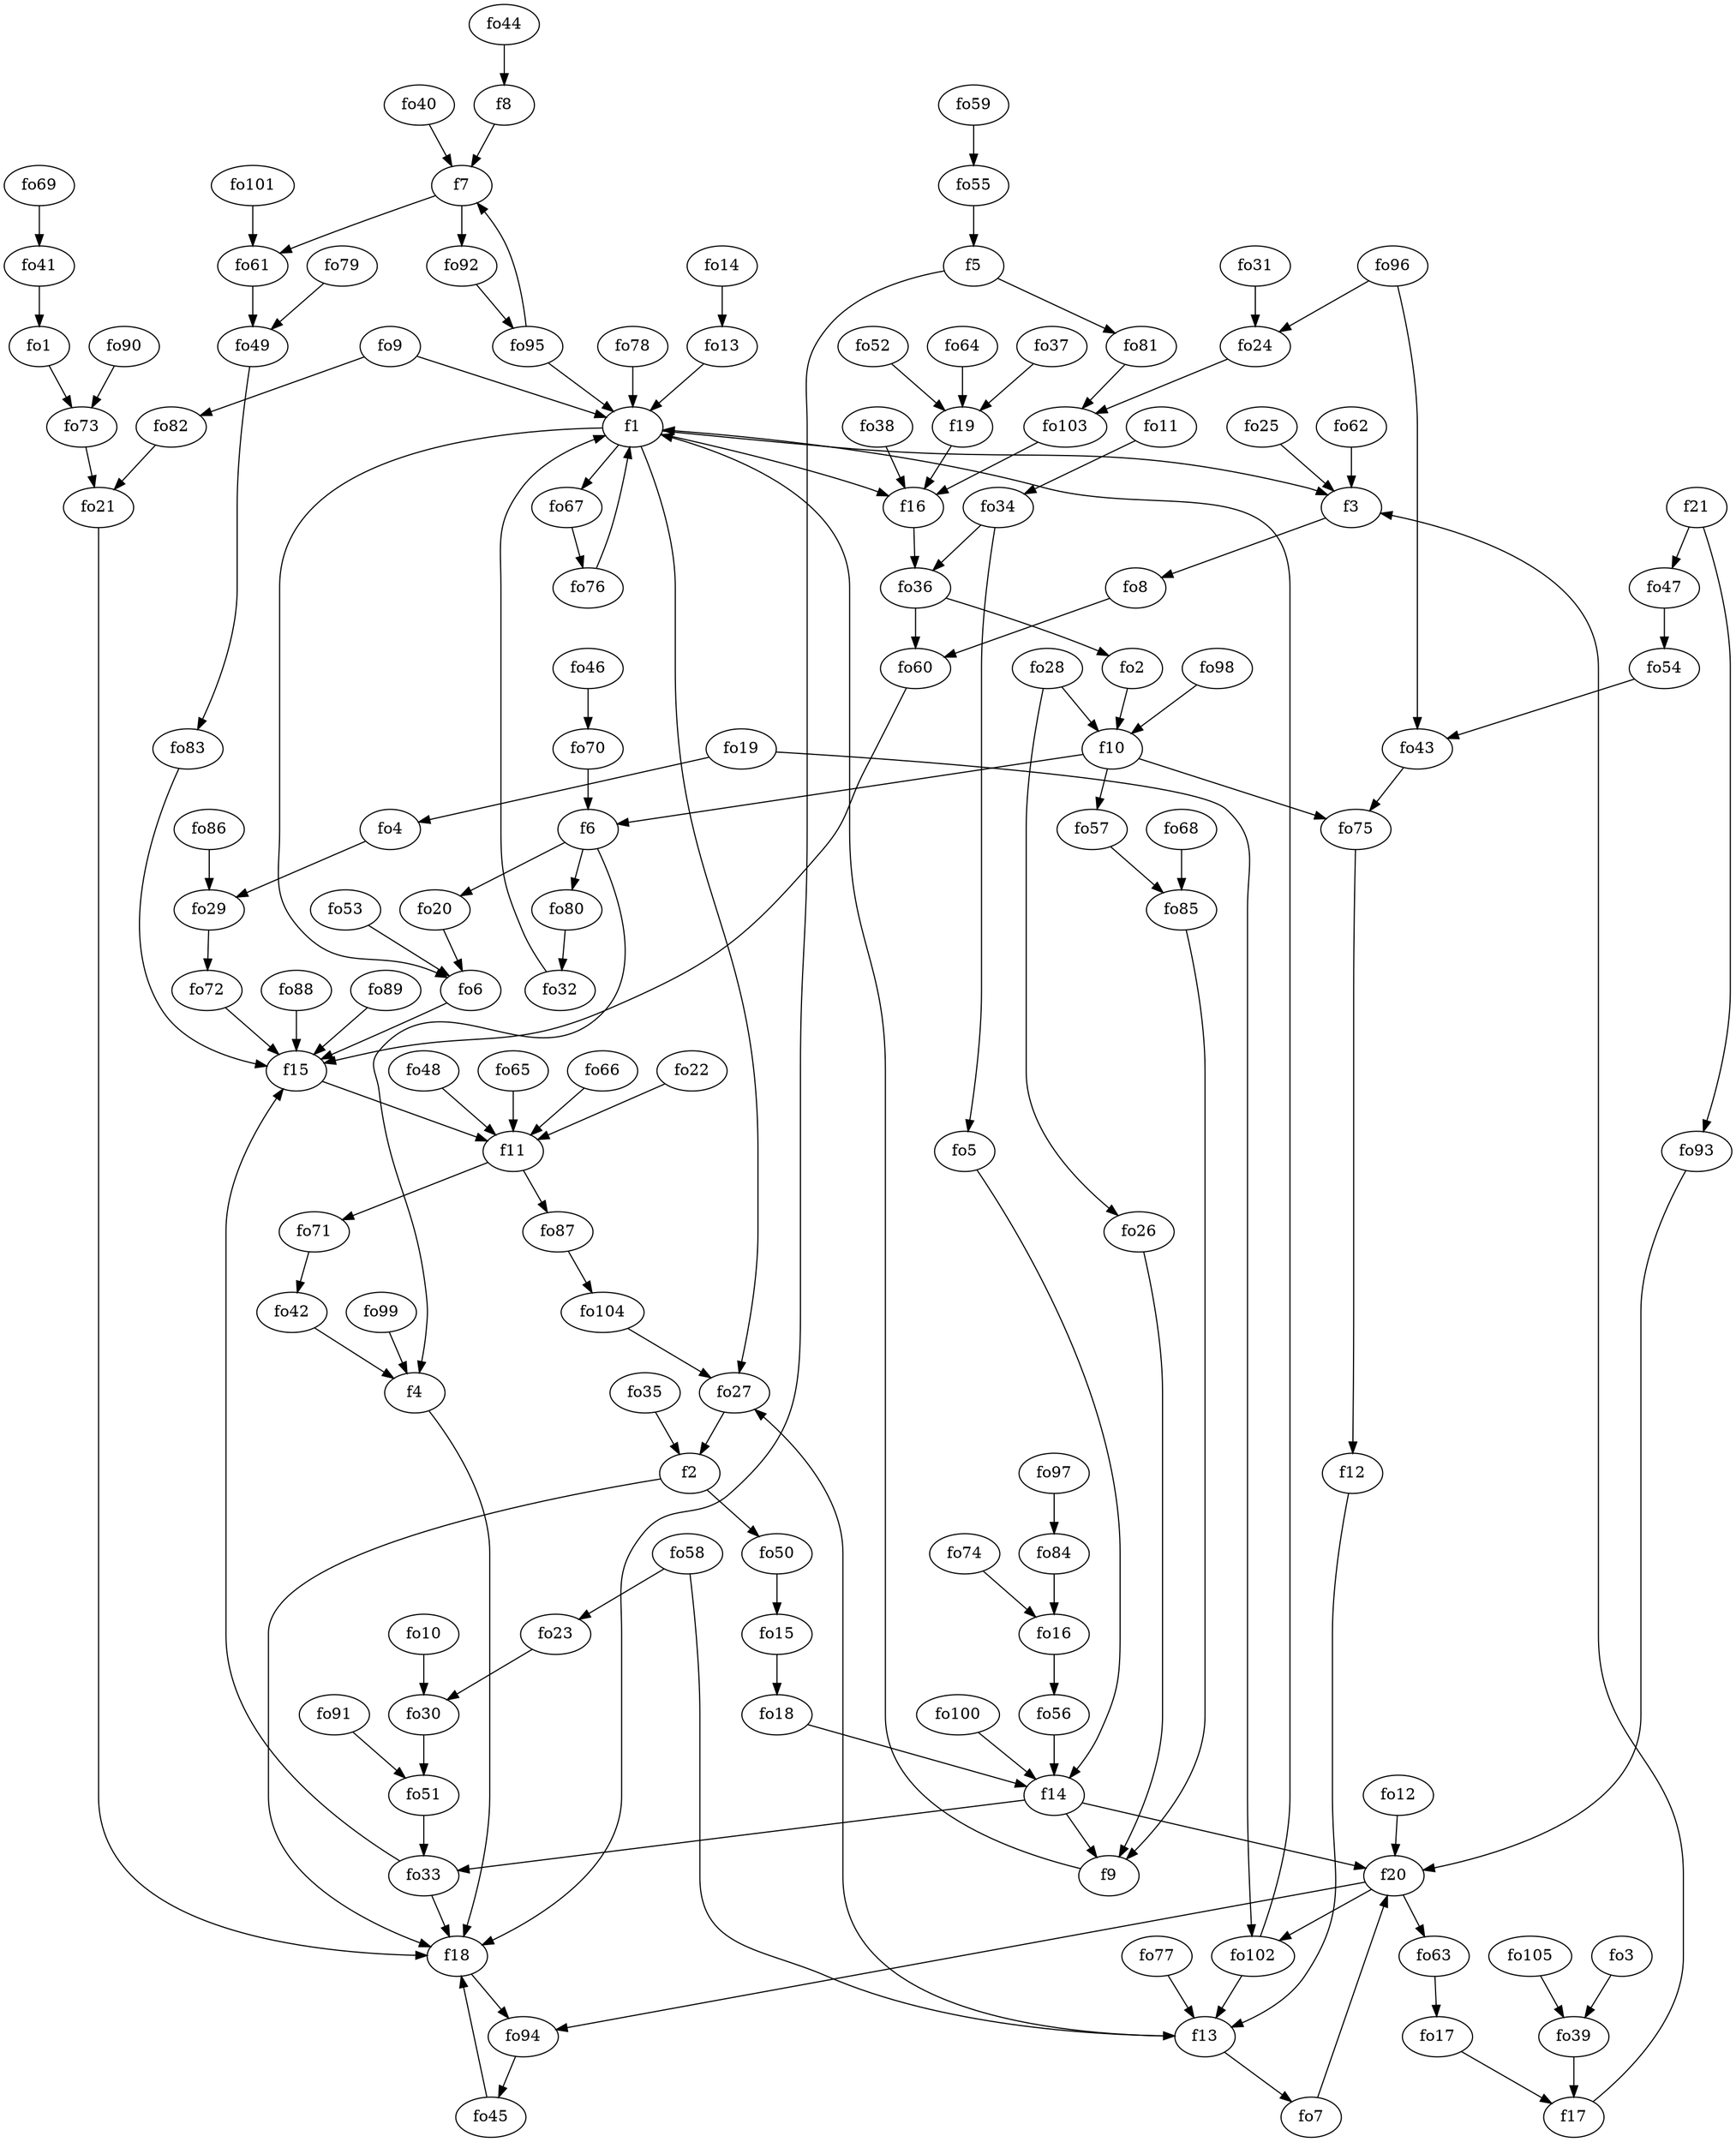 strict digraph  {
f1;
f2;
f3;
f4;
f5;
f6;
f7;
f8;
f9;
f10;
f11;
f12;
f13;
f14;
f15;
f16;
f17;
f18;
f19;
f20;
f21;
fo1;
fo2;
fo3;
fo4;
fo5;
fo6;
fo7;
fo8;
fo9;
fo10;
fo11;
fo12;
fo13;
fo14;
fo15;
fo16;
fo17;
fo18;
fo19;
fo20;
fo21;
fo22;
fo23;
fo24;
fo25;
fo26;
fo27;
fo28;
fo29;
fo30;
fo31;
fo32;
fo33;
fo34;
fo35;
fo36;
fo37;
fo38;
fo39;
fo40;
fo41;
fo42;
fo43;
fo44;
fo45;
fo46;
fo47;
fo48;
fo49;
fo50;
fo51;
fo52;
fo53;
fo54;
fo55;
fo56;
fo57;
fo58;
fo59;
fo60;
fo61;
fo62;
fo63;
fo64;
fo65;
fo66;
fo67;
fo68;
fo69;
fo70;
fo71;
fo72;
fo73;
fo74;
fo75;
fo76;
fo77;
fo78;
fo79;
fo80;
fo81;
fo82;
fo83;
fo84;
fo85;
fo86;
fo87;
fo88;
fo89;
fo90;
fo91;
fo92;
fo93;
fo94;
fo95;
fo96;
fo97;
fo98;
fo99;
fo100;
fo101;
fo102;
fo103;
fo104;
fo105;
f1 -> f3  [weight=2];
f1 -> fo27  [weight=2];
f1 -> f16  [weight=2];
f1 -> fo67  [weight=2];
f1 -> fo6  [weight=2];
f2 -> fo50  [weight=2];
f2 -> f18  [weight=2];
f3 -> fo8  [weight=2];
f4 -> f18  [weight=2];
f5 -> f18  [weight=2];
f5 -> fo81  [weight=2];
f6 -> fo20  [weight=2];
f6 -> f4  [weight=2];
f6 -> fo80  [weight=2];
f7 -> fo61  [weight=2];
f7 -> fo92  [weight=2];
f8 -> f7  [weight=2];
f9 -> f1  [weight=2];
f10 -> fo57  [weight=2];
f10 -> fo75  [weight=2];
f10 -> f6  [weight=2];
f11 -> fo87  [weight=2];
f11 -> fo71  [weight=2];
f12 -> f13  [weight=2];
f13 -> fo7  [weight=2];
f13 -> fo27  [weight=2];
f14 -> f9  [weight=2];
f14 -> fo33  [weight=2];
f14 -> f20  [weight=2];
f15 -> f11  [weight=2];
f16 -> fo36  [weight=2];
f17 -> f3  [weight=2];
f18 -> fo94  [weight=2];
f19 -> f16  [weight=2];
f20 -> fo102  [weight=2];
f20 -> fo63  [weight=2];
f20 -> fo94  [weight=2];
f21 -> fo47  [weight=2];
f21 -> fo93  [weight=2];
fo1 -> fo73  [weight=2];
fo2 -> f10  [weight=2];
fo3 -> fo39  [weight=2];
fo4 -> fo29  [weight=2];
fo5 -> f14  [weight=2];
fo6 -> f15  [weight=2];
fo7 -> f20  [weight=2];
fo8 -> fo60  [weight=2];
fo9 -> f1  [weight=2];
fo9 -> fo82  [weight=2];
fo10 -> fo30  [weight=2];
fo11 -> fo34  [weight=2];
fo12 -> f20  [weight=2];
fo13 -> f1  [weight=2];
fo14 -> fo13  [weight=2];
fo15 -> fo18  [weight=2];
fo16 -> fo56  [weight=2];
fo17 -> f17  [weight=2];
fo18 -> f14  [weight=2];
fo19 -> fo102  [weight=2];
fo19 -> fo4  [weight=2];
fo20 -> fo6  [weight=2];
fo21 -> f18  [weight=2];
fo22 -> f11  [weight=2];
fo23 -> fo30  [weight=2];
fo24 -> fo103  [weight=2];
fo25 -> f3  [weight=2];
fo26 -> f9  [weight=2];
fo27 -> f2  [weight=2];
fo28 -> f10  [weight=2];
fo28 -> fo26  [weight=2];
fo29 -> fo72  [weight=2];
fo30 -> fo51  [weight=2];
fo31 -> fo24  [weight=2];
fo32 -> f1  [weight=2];
fo33 -> f18  [weight=2];
fo33 -> f15  [weight=2];
fo34 -> fo36  [weight=2];
fo34 -> fo5  [weight=2];
fo35 -> f2  [weight=2];
fo36 -> fo60  [weight=2];
fo36 -> fo2  [weight=2];
fo37 -> f19  [weight=2];
fo38 -> f16  [weight=2];
fo39 -> f17  [weight=2];
fo40 -> f7  [weight=2];
fo41 -> fo1  [weight=2];
fo42 -> f4  [weight=2];
fo43 -> fo75  [weight=2];
fo44 -> f8  [weight=2];
fo45 -> f18  [weight=2];
fo46 -> fo70  [weight=2];
fo47 -> fo54  [weight=2];
fo48 -> f11  [weight=2];
fo49 -> fo83  [weight=2];
fo50 -> fo15  [weight=2];
fo51 -> fo33  [weight=2];
fo52 -> f19  [weight=2];
fo53 -> fo6  [weight=2];
fo54 -> fo43  [weight=2];
fo55 -> f5  [weight=2];
fo56 -> f14  [weight=2];
fo57 -> fo85  [weight=2];
fo58 -> f13  [weight=2];
fo58 -> fo23  [weight=2];
fo59 -> fo55  [weight=2];
fo60 -> f15  [weight=2];
fo61 -> fo49  [weight=2];
fo62 -> f3  [weight=2];
fo63 -> fo17  [weight=2];
fo64 -> f19  [weight=2];
fo65 -> f11  [weight=2];
fo66 -> f11  [weight=2];
fo67 -> fo76  [weight=2];
fo68 -> fo85  [weight=2];
fo69 -> fo41  [weight=2];
fo70 -> f6  [weight=2];
fo71 -> fo42  [weight=2];
fo72 -> f15  [weight=2];
fo73 -> fo21  [weight=2];
fo74 -> fo16  [weight=2];
fo75 -> f12  [weight=2];
fo76 -> f1  [weight=2];
fo77 -> f13  [weight=2];
fo78 -> f1  [weight=2];
fo79 -> fo49  [weight=2];
fo80 -> fo32  [weight=2];
fo81 -> fo103  [weight=2];
fo82 -> fo21  [weight=2];
fo83 -> f15  [weight=2];
fo84 -> fo16  [weight=2];
fo85 -> f9  [weight=2];
fo86 -> fo29  [weight=2];
fo87 -> fo104  [weight=2];
fo88 -> f15  [weight=2];
fo89 -> f15  [weight=2];
fo90 -> fo73  [weight=2];
fo91 -> fo51  [weight=2];
fo92 -> fo95  [weight=2];
fo93 -> f20  [weight=2];
fo94 -> fo45  [weight=2];
fo95 -> f7  [weight=2];
fo95 -> f1  [weight=2];
fo96 -> fo24  [weight=2];
fo96 -> fo43  [weight=2];
fo97 -> fo84  [weight=2];
fo98 -> f10  [weight=2];
fo99 -> f4  [weight=2];
fo100 -> f14  [weight=2];
fo101 -> fo61  [weight=2];
fo102 -> f1  [weight=2];
fo102 -> f13  [weight=2];
fo103 -> f16  [weight=2];
fo104 -> fo27  [weight=2];
fo105 -> fo39  [weight=2];
}
